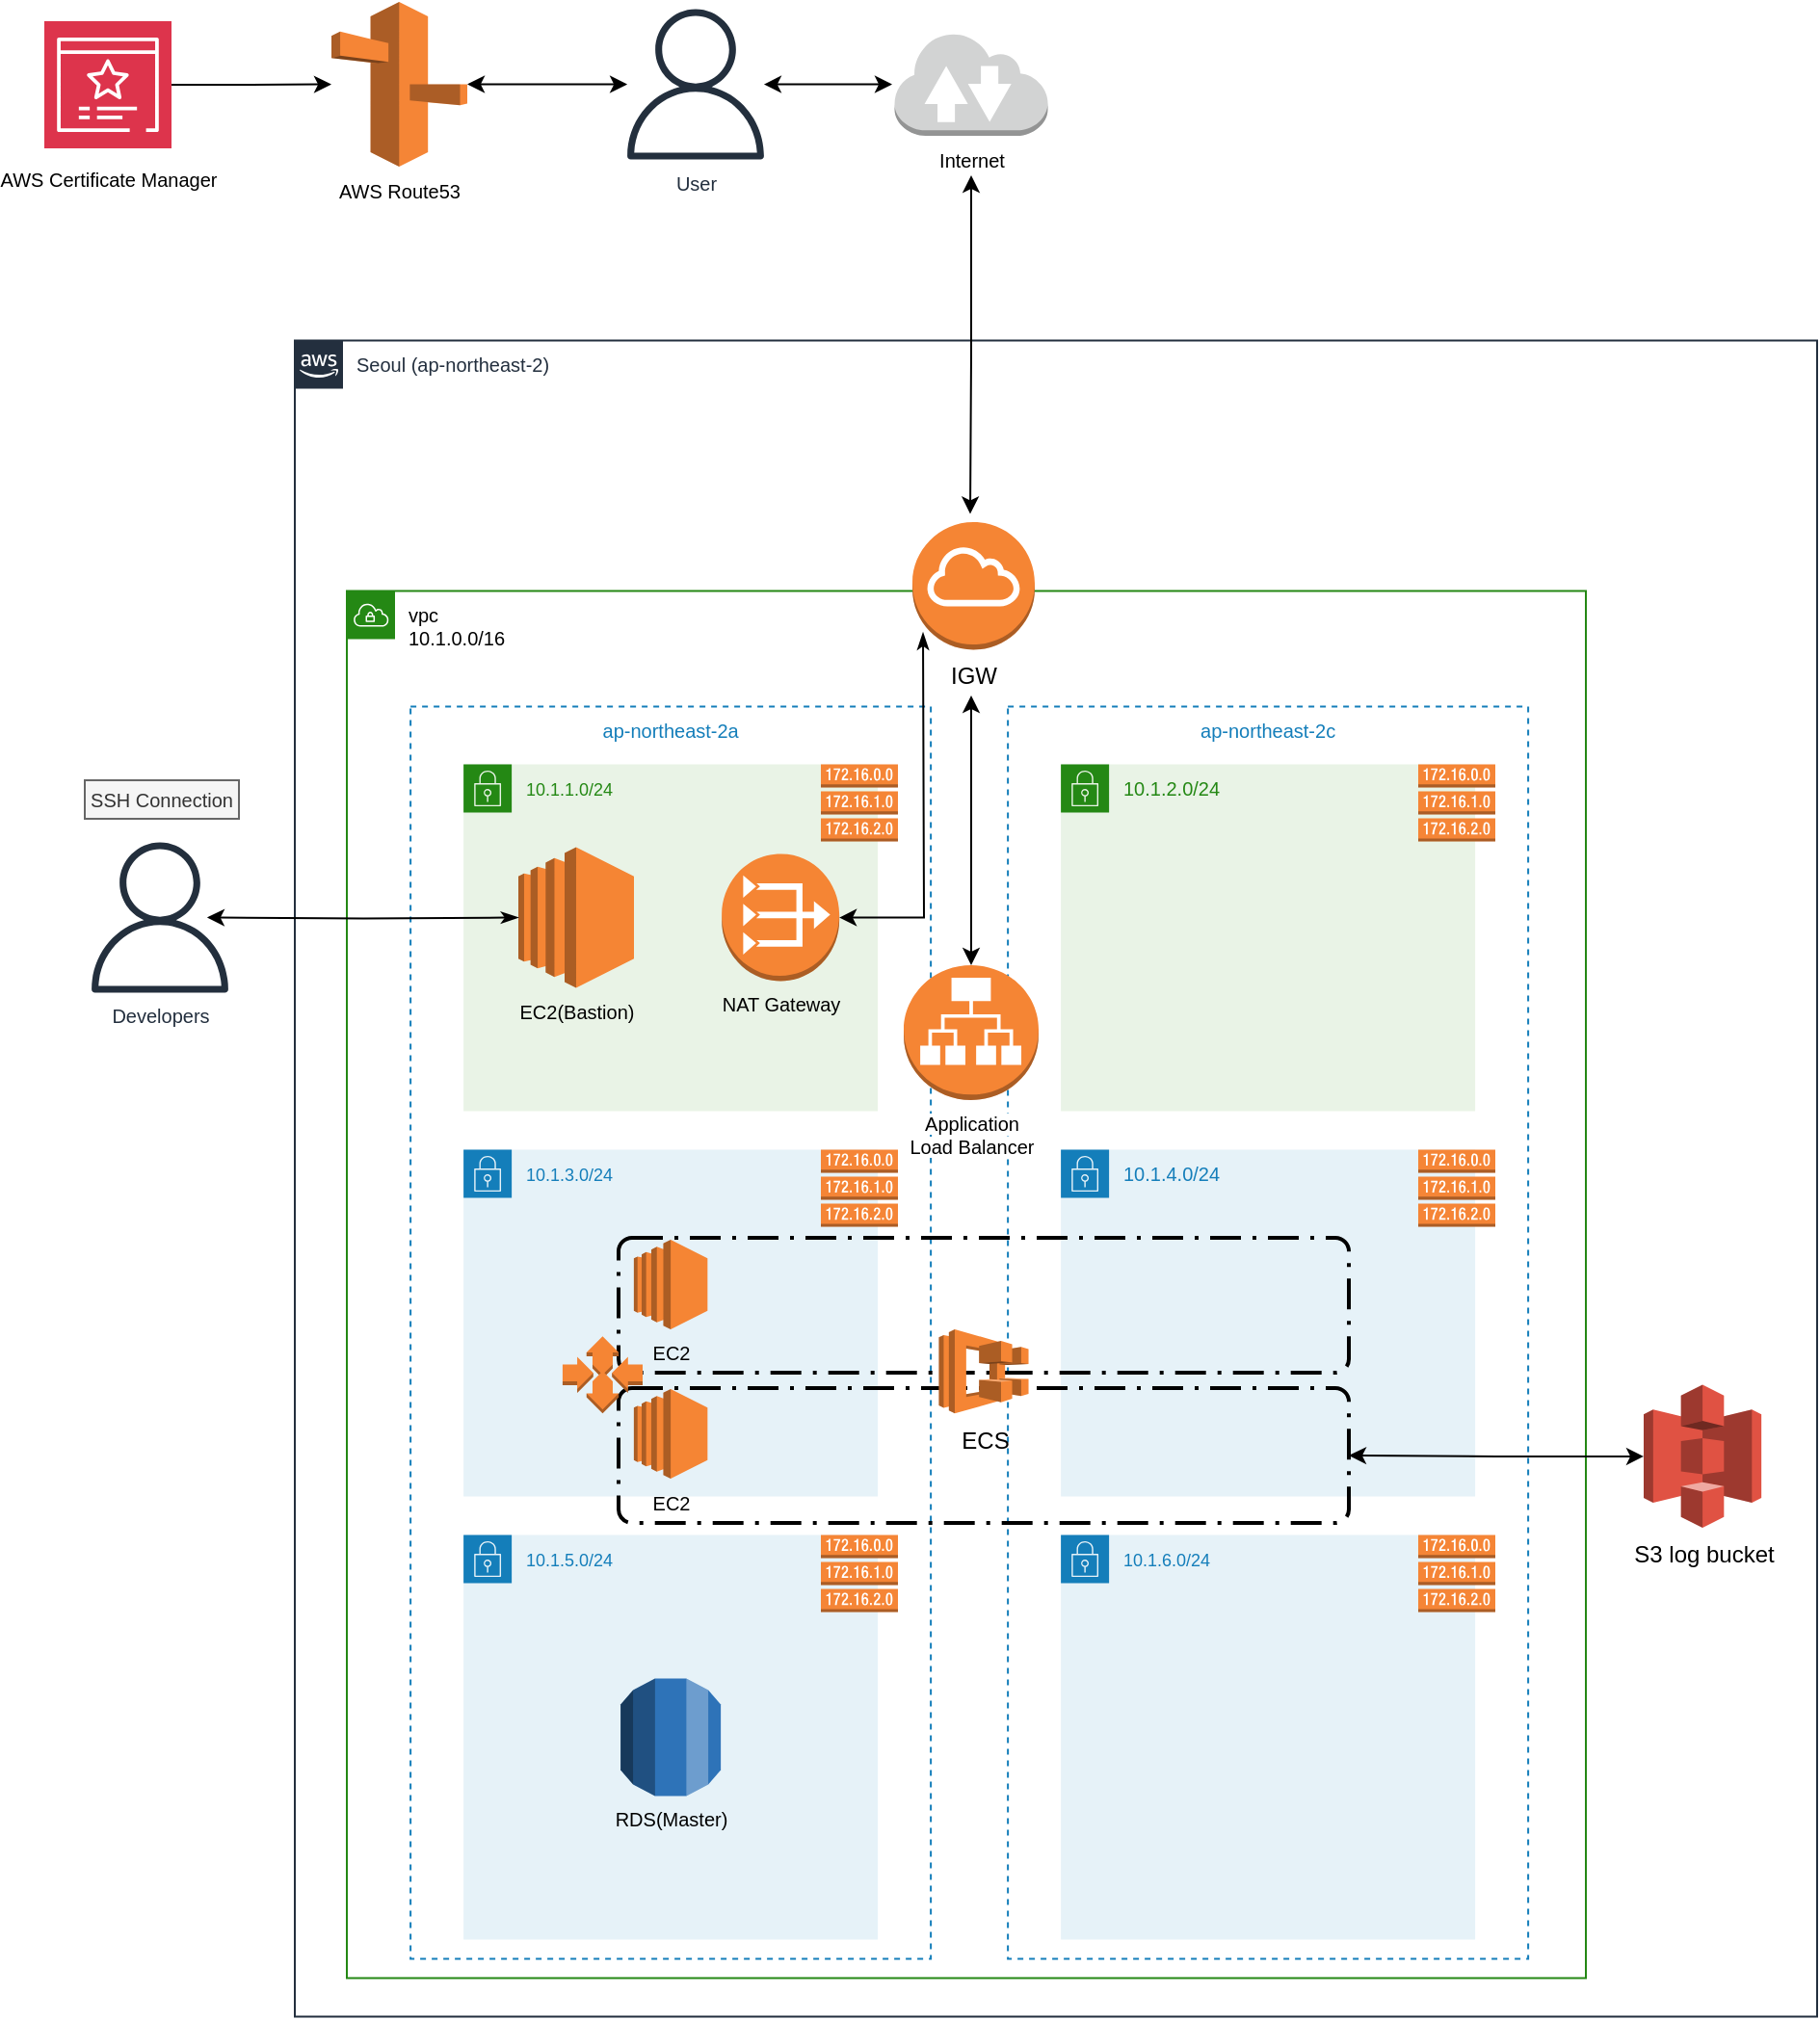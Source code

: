 <mxfile version="21.2.8" type="device">
  <diagram id="Ht1M8jgEwFfnCIfOTk4-" name="Page-1">
    <mxGraphModel dx="1026" dy="743" grid="1" gridSize="10" guides="1" tooltips="1" connect="1" arrows="1" fold="1" page="1" pageScale="1" pageWidth="1169" pageHeight="827" math="0" shadow="0">
      <root>
        <mxCell id="0" />
        <mxCell id="1" parent="0" />
        <mxCell id="bnQrDpKWMWdN3z7bcVAz-6" value="Seoul (ap-northeast-2)" style="points=[[0,0],[0.25,0],[0.5,0],[0.75,0],[1,0],[1,0.25],[1,0.5],[1,0.75],[1,1],[0.75,1],[0.5,1],[0.25,1],[0,1],[0,0.75],[0,0.5],[0,0.25]];outlineConnect=0;gradientColor=none;html=1;whiteSpace=wrap;fontSize=10;fontStyle=0;container=1;pointerEvents=0;collapsible=0;recursiveResize=0;shape=mxgraph.aws4.group;grIcon=mxgraph.aws4.group_aws_cloud_alt;strokeColor=#232F3E;fillColor=none;verticalAlign=top;align=left;spacingLeft=30;fontColor=#232F3E;dashed=0;" parent="1" vertex="1">
          <mxGeometry x="200" y="195.75" width="790" height="870" as="geometry" />
        </mxCell>
        <mxCell id="bnQrDpKWMWdN3z7bcVAz-1" value="User" style="sketch=0;outlineConnect=0;fontColor=#232F3E;gradientColor=none;fillColor=#232F3D;strokeColor=none;dashed=0;verticalLabelPosition=bottom;verticalAlign=top;align=center;html=1;fontSize=10;fontStyle=0;aspect=fixed;pointerEvents=1;shape=mxgraph.aws4.user;" parent="bnQrDpKWMWdN3z7bcVAz-6" vertex="1">
          <mxGeometry x="169" y="-172" width="78" height="78" as="geometry" />
        </mxCell>
        <mxCell id="bnQrDpKWMWdN3z7bcVAz-53" style="edgeStyle=orthogonalEdgeStyle;rounded=0;orthogonalLoop=1;jettySize=auto;html=1;fontSize=10;startArrow=classic;startFill=1;" parent="bnQrDpKWMWdN3z7bcVAz-6" source="bnQrDpKWMWdN3z7bcVAz-4" target="bnQrDpKWMWdN3z7bcVAz-1" edge="1">
          <mxGeometry relative="1" as="geometry" />
        </mxCell>
        <mxCell id="bnQrDpKWMWdN3z7bcVAz-4" value="AWS Route53" style="outlineConnect=0;dashed=0;verticalLabelPosition=bottom;verticalAlign=top;align=center;html=1;shape=mxgraph.aws3.route_53;fillColor=#F58536;gradientColor=none;fontSize=10;" parent="bnQrDpKWMWdN3z7bcVAz-6" vertex="1">
          <mxGeometry x="19" y="-175.75" width="70.5" height="85.5" as="geometry" />
        </mxCell>
        <mxCell id="bnQrDpKWMWdN3z7bcVAz-9" value="&lt;font style=&quot;font-size: 10px;&quot;&gt;&lt;span style=&quot;color: rgb(0, 0, 0); background-color: rgb(255, 255, 255);&quot;&gt;vpc&lt;/span&gt;&lt;br style=&quot;color: rgb(0, 0, 0); background-color: rgb(255, 255, 255);&quot;&gt;&lt;span style=&quot;color: rgb(0, 0, 0); background-color: rgb(255, 255, 255);&quot;&gt;10.1.0.0/16&lt;/span&gt;&lt;/font&gt;" style="points=[[0,0],[0.25,0],[0.5,0],[0.75,0],[1,0],[1,0.25],[1,0.5],[1,0.75],[1,1],[0.75,1],[0.5,1],[0.25,1],[0,1],[0,0.75],[0,0.5],[0,0.25]];outlineConnect=0;gradientColor=none;html=1;whiteSpace=wrap;fontSize=10;fontStyle=0;container=1;pointerEvents=0;collapsible=0;recursiveResize=0;shape=mxgraph.aws4.group;grIcon=mxgraph.aws4.group_vpc;strokeColor=#248814;fillColor=none;verticalAlign=top;align=left;spacingLeft=30;fontColor=#AAB7B8;dashed=0;" parent="bnQrDpKWMWdN3z7bcVAz-6" vertex="1">
          <mxGeometry x="27" y="130" width="643" height="720" as="geometry" />
        </mxCell>
        <mxCell id="bnQrDpKWMWdN3z7bcVAz-95" value="ap-northeast-2a" style="fillColor=none;strokeColor=#147EBA;dashed=1;verticalAlign=top;fontStyle=0;fontColor=#147EBA;labelBackgroundColor=default;fontSize=10;" parent="bnQrDpKWMWdN3z7bcVAz-9" vertex="1">
          <mxGeometry x="33.06" y="60" width="270" height="650" as="geometry" />
        </mxCell>
        <mxCell id="bnQrDpKWMWdN3z7bcVAz-96" value="ap-northeast-2c" style="fillColor=none;strokeColor=#147EBA;dashed=1;verticalAlign=top;fontStyle=0;fontColor=#147EBA;labelBackgroundColor=default;fontSize=10;" parent="bnQrDpKWMWdN3z7bcVAz-9" vertex="1">
          <mxGeometry x="343.06" y="60" width="270" height="650" as="geometry" />
        </mxCell>
        <mxCell id="bnQrDpKWMWdN3z7bcVAz-22" value="&lt;font style=&quot;font-size: 10px;&quot;&gt;10.1.4.0/24&lt;/font&gt;" style="points=[[0,0],[0.25,0],[0.5,0],[0.75,0],[1,0],[1,0.25],[1,0.5],[1,0.75],[1,1],[0.75,1],[0.5,1],[0.25,1],[0,1],[0,0.75],[0,0.5],[0,0.25]];outlineConnect=0;gradientColor=none;html=1;whiteSpace=wrap;fontSize=10;fontStyle=0;container=1;pointerEvents=0;collapsible=0;recursiveResize=0;shape=mxgraph.aws4.group;grIcon=mxgraph.aws4.group_security_group;grStroke=0;strokeColor=#147EBA;fillColor=#E6F2F8;verticalAlign=top;align=left;spacingLeft=30;fontColor=#147EBA;dashed=0;" parent="bnQrDpKWMWdN3z7bcVAz-9" vertex="1">
          <mxGeometry x="370.56" y="290" width="215" height="180" as="geometry" />
        </mxCell>
        <mxCell id="bnQrDpKWMWdN3z7bcVAz-42" value="" style="outlineConnect=0;dashed=0;verticalLabelPosition=bottom;verticalAlign=top;align=center;html=1;shape=mxgraph.aws3.route_table;fillColor=#F58536;gradientColor=none;fontSize=10;" parent="bnQrDpKWMWdN3z7bcVAz-22" vertex="1">
          <mxGeometry x="185.44" width="40" height="40" as="geometry" />
        </mxCell>
        <mxCell id="bnQrDpKWMWdN3z7bcVAz-21" value="&lt;font style=&quot;font-size: 9px;&quot;&gt;10.1.3.0/24&lt;/font&gt;" style="points=[[0,0],[0.25,0],[0.5,0],[0.75,0],[1,0],[1,0.25],[1,0.5],[1,0.75],[1,1],[0.75,1],[0.5,1],[0.25,1],[0,1],[0,0.75],[0,0.5],[0,0.25]];outlineConnect=0;gradientColor=none;html=1;whiteSpace=wrap;fontSize=10;fontStyle=0;container=1;pointerEvents=0;collapsible=0;recursiveResize=0;shape=mxgraph.aws4.group;grIcon=mxgraph.aws4.group_security_group;grStroke=0;strokeColor=#147EBA;fillColor=#E6F2F8;verticalAlign=top;align=left;spacingLeft=30;fontColor=#147EBA;dashed=0;" parent="bnQrDpKWMWdN3z7bcVAz-9" vertex="1">
          <mxGeometry x="60.56" y="290" width="215" height="180" as="geometry" />
        </mxCell>
        <mxCell id="bnQrDpKWMWdN3z7bcVAz-43" value="" style="outlineConnect=0;dashed=0;verticalLabelPosition=bottom;verticalAlign=top;align=center;html=1;shape=mxgraph.aws3.route_table;fillColor=#F58536;gradientColor=none;fontSize=10;" parent="bnQrDpKWMWdN3z7bcVAz-21" vertex="1">
          <mxGeometry x="185.44" width="40" height="40" as="geometry" />
        </mxCell>
        <mxCell id="zLuS_Ln5jbIT7BR7eeTf-7" value="EC2" style="outlineConnect=0;dashed=0;verticalLabelPosition=bottom;verticalAlign=top;align=center;html=1;shape=mxgraph.aws3.ec2;fillColor=#F58534;gradientColor=none;fontSize=10;" parent="bnQrDpKWMWdN3z7bcVAz-21" vertex="1">
          <mxGeometry x="88.39" y="124.25" width="38.22" height="46.5" as="geometry" />
        </mxCell>
        <mxCell id="bnQrDpKWMWdN3z7bcVAz-19" value="&lt;font style=&quot;font-size: 9px; background-color: rgb(233, 243, 230);&quot;&gt;10.1.1.0/24&lt;/font&gt;" style="points=[[0,0],[0.25,0],[0.5,0],[0.75,0],[1,0],[1,0.25],[1,0.5],[1,0.75],[1,1],[0.75,1],[0.5,1],[0.25,1],[0,1],[0,0.75],[0,0.5],[0,0.25]];outlineConnect=0;gradientColor=none;html=1;whiteSpace=wrap;fontSize=10;fontStyle=0;container=1;pointerEvents=0;collapsible=0;recursiveResize=0;shape=mxgraph.aws4.group;grIcon=mxgraph.aws4.group_security_group;grStroke=0;strokeColor=#248814;fillColor=#E9F3E6;verticalAlign=top;align=left;spacingLeft=30;fontColor=#248814;dashed=0;labelBackgroundColor=#E9F3E6;" parent="bnQrDpKWMWdN3z7bcVAz-9" vertex="1">
          <mxGeometry x="60.56" y="90" width="215" height="180" as="geometry" />
        </mxCell>
        <mxCell id="bnQrDpKWMWdN3z7bcVAz-29" value="NAT Gateway" style="outlineConnect=0;dashed=0;verticalLabelPosition=bottom;verticalAlign=top;align=center;html=1;shape=mxgraph.aws3.vpc_nat_gateway;fillColor=#F58534;gradientColor=none;fontSize=10;" parent="bnQrDpKWMWdN3z7bcVAz-19" vertex="1">
          <mxGeometry x="134" y="46.5" width="61" height="66" as="geometry" />
        </mxCell>
        <mxCell id="bnQrDpKWMWdN3z7bcVAz-40" value="" style="outlineConnect=0;dashed=0;verticalLabelPosition=bottom;verticalAlign=top;align=center;html=1;shape=mxgraph.aws3.route_table;fillColor=#F58536;gradientColor=none;fontSize=10;" parent="bnQrDpKWMWdN3z7bcVAz-19" vertex="1">
          <mxGeometry x="185.44" width="40" height="40" as="geometry" />
        </mxCell>
        <mxCell id="bnQrDpKWMWdN3z7bcVAz-20" value="&lt;span style=&quot;font-size: 10px;&quot;&gt;10.1.2.0/24&lt;/span&gt;" style="points=[[0,0],[0.25,0],[0.5,0],[0.75,0],[1,0],[1,0.25],[1,0.5],[1,0.75],[1,1],[0.75,1],[0.5,1],[0.25,1],[0,1],[0,0.75],[0,0.5],[0,0.25]];outlineConnect=0;gradientColor=none;html=1;whiteSpace=wrap;fontSize=10;fontStyle=0;container=1;pointerEvents=0;collapsible=0;recursiveResize=0;shape=mxgraph.aws4.group;grIcon=mxgraph.aws4.group_security_group;grStroke=0;strokeColor=#248814;fillColor=#E9F3E6;verticalAlign=top;align=left;spacingLeft=30;fontColor=#248814;dashed=0;" parent="bnQrDpKWMWdN3z7bcVAz-9" vertex="1">
          <mxGeometry x="370.56" y="90" width="215" height="180" as="geometry" />
        </mxCell>
        <mxCell id="bnQrDpKWMWdN3z7bcVAz-41" value="" style="outlineConnect=0;dashed=0;verticalLabelPosition=bottom;verticalAlign=top;align=center;html=1;shape=mxgraph.aws3.route_table;fillColor=#F58536;gradientColor=none;fontSize=10;" parent="bnQrDpKWMWdN3z7bcVAz-20" vertex="1">
          <mxGeometry x="185.44" width="40" height="40" as="geometry" />
        </mxCell>
        <mxCell id="bnQrDpKWMWdN3z7bcVAz-23" value="&lt;span style=&quot;font-size: 9px;&quot;&gt;10.1.5.0/24&lt;/span&gt;" style="points=[[0,0],[0.25,0],[0.5,0],[0.75,0],[1,0],[1,0.25],[1,0.5],[1,0.75],[1,1],[0.75,1],[0.5,1],[0.25,1],[0,1],[0,0.75],[0,0.5],[0,0.25]];outlineConnect=0;gradientColor=none;html=1;whiteSpace=wrap;fontSize=10;fontStyle=0;container=1;pointerEvents=0;collapsible=0;recursiveResize=0;shape=mxgraph.aws4.group;grIcon=mxgraph.aws4.group_security_group;grStroke=0;strokeColor=#147EBA;fillColor=#E6F2F8;verticalAlign=top;align=left;spacingLeft=30;fontColor=#147EBA;dashed=0;" parent="bnQrDpKWMWdN3z7bcVAz-9" vertex="1">
          <mxGeometry x="60.56" y="490" width="215" height="210" as="geometry" />
        </mxCell>
        <mxCell id="bnQrDpKWMWdN3z7bcVAz-33" value="&lt;span style=&quot;text-align: left; font-size: 10px;&quot;&gt;RDS(Master)&lt;/span&gt;" style="outlineConnect=0;dashed=0;verticalLabelPosition=bottom;verticalAlign=top;align=center;html=1;shape=mxgraph.aws3.rds;fillColor=#2E73B8;gradientColor=none;fontSize=10;" parent="bnQrDpKWMWdN3z7bcVAz-23" vertex="1">
          <mxGeometry x="81.5" y="74.5" width="52" height="61" as="geometry" />
        </mxCell>
        <mxCell id="bnQrDpKWMWdN3z7bcVAz-44" value="" style="outlineConnect=0;dashed=0;verticalLabelPosition=bottom;verticalAlign=top;align=center;html=1;shape=mxgraph.aws3.route_table;fillColor=#F58536;gradientColor=none;fontSize=10;" parent="bnQrDpKWMWdN3z7bcVAz-23" vertex="1">
          <mxGeometry x="185.44" width="40" height="40" as="geometry" />
        </mxCell>
        <mxCell id="bnQrDpKWMWdN3z7bcVAz-24" value="&lt;span style=&quot;font-size: 9px;&quot;&gt;10.1.6.0/24&lt;/span&gt;" style="points=[[0,0],[0.25,0],[0.5,0],[0.75,0],[1,0],[1,0.25],[1,0.5],[1,0.75],[1,1],[0.75,1],[0.5,1],[0.25,1],[0,1],[0,0.75],[0,0.5],[0,0.25]];outlineConnect=0;gradientColor=none;html=1;whiteSpace=wrap;fontSize=10;fontStyle=0;container=1;pointerEvents=0;collapsible=0;recursiveResize=0;shape=mxgraph.aws4.group;grIcon=mxgraph.aws4.group_security_group;grStroke=0;strokeColor=#147EBA;fillColor=#E6F2F8;verticalAlign=top;align=left;spacingLeft=30;fontColor=#147EBA;dashed=0;" parent="bnQrDpKWMWdN3z7bcVAz-9" vertex="1">
          <mxGeometry x="370.56" y="490" width="215" height="210" as="geometry" />
        </mxCell>
        <mxCell id="bnQrDpKWMWdN3z7bcVAz-45" value="" style="outlineConnect=0;dashed=0;verticalLabelPosition=bottom;verticalAlign=top;align=center;html=1;shape=mxgraph.aws3.route_table;fillColor=#F58536;gradientColor=none;fontSize=10;" parent="bnQrDpKWMWdN3z7bcVAz-24" vertex="1">
          <mxGeometry x="185.44" width="40" height="40" as="geometry" />
        </mxCell>
        <mxCell id="bnQrDpKWMWdN3z7bcVAz-77" style="edgeStyle=orthogonalEdgeStyle;rounded=0;orthogonalLoop=1;jettySize=auto;html=1;entryX=0.145;entryY=0.855;entryDx=0;entryDy=0;entryPerimeter=0;fontSize=10;startArrow=classic;startFill=1;endArrow=classicThin;endFill=1;" parent="bnQrDpKWMWdN3z7bcVAz-9" source="bnQrDpKWMWdN3z7bcVAz-29" edge="1">
          <mxGeometry relative="1" as="geometry">
            <mxPoint x="299.005" y="21.56" as="targetPoint" />
          </mxGeometry>
        </mxCell>
        <mxCell id="bnQrDpKWMWdN3z7bcVAz-18" value="&lt;span style=&quot;font-size: 10px; background-color: rgb(255, 255, 255);&quot;&gt;Application&lt;/span&gt;&lt;br style=&quot;font-size: 10px;&quot;&gt;&lt;span style=&quot;font-size: 10px; background-color: rgb(255, 255, 255);&quot;&gt;Load Balancer&lt;/span&gt;" style="outlineConnect=0;dashed=0;verticalLabelPosition=bottom;verticalAlign=top;align=center;html=1;shape=mxgraph.aws3.application_load_balancer;fillColor=#F58534;gradientColor=none;fontSize=10;" parent="bnQrDpKWMWdN3z7bcVAz-9" vertex="1">
          <mxGeometry x="289" y="194.25" width="70" height="70" as="geometry" />
        </mxCell>
        <mxCell id="jtqlEDja8qe--914Vjqs-1" value="EC2(Bastion)" style="outlineConnect=0;dashed=0;verticalLabelPosition=bottom;verticalAlign=top;align=center;html=1;shape=mxgraph.aws3.ec2;fillColor=#F58534;gradientColor=none;fontSize=10;" parent="bnQrDpKWMWdN3z7bcVAz-9" vertex="1">
          <mxGeometry x="89" y="133" width="60" height="73" as="geometry" />
        </mxCell>
        <mxCell id="zLuS_Ln5jbIT7BR7eeTf-3" value="IGW" style="outlineConnect=0;dashed=0;verticalLabelPosition=bottom;verticalAlign=top;align=center;html=1;shape=mxgraph.aws3.internet_gateway;fillColor=#F58534;gradientColor=none;" parent="bnQrDpKWMWdN3z7bcVAz-9" vertex="1">
          <mxGeometry x="293.5" y="-35.75" width="63.49" height="66.25" as="geometry" />
        </mxCell>
        <mxCell id="zLuS_Ln5jbIT7BR7eeTf-6" style="edgeStyle=orthogonalEdgeStyle;rounded=0;orthogonalLoop=1;jettySize=auto;html=1;exitX=0.5;exitY=0;exitDx=0;exitDy=0;exitPerimeter=0;startArrow=classic;startFill=1;" parent="bnQrDpKWMWdN3z7bcVAz-9" source="bnQrDpKWMWdN3z7bcVAz-18" edge="1">
          <mxGeometry relative="1" as="geometry">
            <mxPoint x="324" y="54.25" as="targetPoint" />
          </mxGeometry>
        </mxCell>
        <mxCell id="bnQrDpKWMWdN3z7bcVAz-26" value="EC2" style="outlineConnect=0;dashed=0;verticalLabelPosition=bottom;verticalAlign=top;align=center;html=1;shape=mxgraph.aws3.ec2;fillColor=#F58534;gradientColor=none;fontSize=10;" parent="bnQrDpKWMWdN3z7bcVAz-9" vertex="1">
          <mxGeometry x="148.95" y="336.75" width="38.22" height="46.5" as="geometry" />
        </mxCell>
        <mxCell id="zLuS_Ln5jbIT7BR7eeTf-4" value="" style="rounded=1;arcSize=10;dashed=1;fillColor=none;gradientColor=none;dashPattern=8 3 1 3;strokeWidth=2;labelBackgroundColor=default;fontSize=10;" parent="bnQrDpKWMWdN3z7bcVAz-9" vertex="1">
          <mxGeometry x="141" y="335.75" width="379" height="70" as="geometry" />
        </mxCell>
        <mxCell id="gZbzKZTDyF_O4oCnrRNh-2" value="" style="rounded=1;arcSize=10;dashed=1;fillColor=none;gradientColor=none;dashPattern=8 3 1 3;strokeWidth=2;labelBackgroundColor=default;fontSize=10;" parent="bnQrDpKWMWdN3z7bcVAz-9" vertex="1">
          <mxGeometry x="141" y="413.75" width="379" height="70" as="geometry" />
        </mxCell>
        <mxCell id="zLuS_Ln5jbIT7BR7eeTf-5" value="" style="outlineConnect=0;dashed=0;verticalLabelPosition=bottom;verticalAlign=top;align=center;html=1;shape=mxgraph.aws3.auto_scaling;fillColor=#F58534;gradientColor=none;fontSize=10;aspect=fixed;" parent="bnQrDpKWMWdN3z7bcVAz-9" vertex="1">
          <mxGeometry x="111.96" y="386.88" width="41.54" height="40" as="geometry" />
        </mxCell>
        <mxCell id="gZbzKZTDyF_O4oCnrRNh-3" value="ECS" style="outlineConnect=0;dashed=0;verticalLabelPosition=bottom;verticalAlign=top;align=center;html=1;shape=mxgraph.aws3.ecs;fillColor=#F58534;gradientColor=none;" parent="bnQrDpKWMWdN3z7bcVAz-9" vertex="1">
          <mxGeometry x="307.23" y="383.25" width="46.54" height="43.63" as="geometry" />
        </mxCell>
        <mxCell id="uhQUDt1y_I4yBezG2p0t-5" style="edgeStyle=orthogonalEdgeStyle;rounded=0;orthogonalLoop=1;jettySize=auto;html=1;entryX=0.5;entryY=0;entryDx=0;entryDy=0;entryPerimeter=0;fontSize=16;startArrow=classic;startFill=1;" parent="bnQrDpKWMWdN3z7bcVAz-6" edge="1">
          <mxGeometry relative="1" as="geometry">
            <mxPoint x="351" y="-85.75" as="sourcePoint" />
            <Array as="points">
              <mxPoint x="351" y="7" />
            </Array>
            <mxPoint x="350.5" y="90" as="targetPoint" />
          </mxGeometry>
        </mxCell>
        <mxCell id="bnQrDpKWMWdN3z7bcVAz-2" value="Internet" style="outlineConnect=0;dashed=0;verticalLabelPosition=bottom;verticalAlign=top;align=center;html=1;shape=mxgraph.aws3.internet_2;fillColor=#D2D3D3;gradientColor=none;fontSize=10;" parent="bnQrDpKWMWdN3z7bcVAz-6" vertex="1">
          <mxGeometry x="311.25" y="-160.25" width="79.5" height="54" as="geometry" />
        </mxCell>
        <mxCell id="gZbzKZTDyF_O4oCnrRNh-5" style="edgeStyle=orthogonalEdgeStyle;rounded=0;orthogonalLoop=1;jettySize=auto;html=1;entryX=1;entryY=0.5;entryDx=0;entryDy=0;startArrow=classic;startFill=1;" parent="bnQrDpKWMWdN3z7bcVAz-6" source="gZbzKZTDyF_O4oCnrRNh-4" target="gZbzKZTDyF_O4oCnrRNh-2" edge="1">
          <mxGeometry relative="1" as="geometry" />
        </mxCell>
        <mxCell id="gZbzKZTDyF_O4oCnrRNh-4" value="S3 log bucket" style="outlineConnect=0;dashed=0;verticalLabelPosition=bottom;verticalAlign=top;align=center;html=1;shape=mxgraph.aws3.s3;fillColor=#E05243;gradientColor=none;" parent="bnQrDpKWMWdN3z7bcVAz-6" vertex="1">
          <mxGeometry x="700" y="542" width="61.08" height="74.25" as="geometry" />
        </mxCell>
        <mxCell id="bnQrDpKWMWdN3z7bcVAz-76" style="edgeStyle=orthogonalEdgeStyle;rounded=0;orthogonalLoop=1;jettySize=auto;html=1;fontSize=10;startArrow=classic;startFill=1;endArrow=classicThin;endFill=1;entryX=0;entryY=0.5;entryDx=0;entryDy=0;entryPerimeter=0;" parent="1" target="jtqlEDja8qe--914Vjqs-1" edge="1">
          <mxGeometry relative="1" as="geometry">
            <mxPoint x="154.455" y="495.25" as="sourcePoint" />
            <mxPoint x="320" y="495" as="targetPoint" />
          </mxGeometry>
        </mxCell>
        <mxCell id="bnQrDpKWMWdN3z7bcVAz-47" value="Developers" style="sketch=0;outlineConnect=0;fontColor=#232F3E;gradientColor=none;fillColor=#232F3D;strokeColor=none;dashed=0;verticalLabelPosition=bottom;verticalAlign=top;align=center;html=1;fontSize=10;fontStyle=0;aspect=fixed;pointerEvents=1;shape=mxgraph.aws4.user;" parent="1" vertex="1">
          <mxGeometry x="91" y="456.25" width="78" height="78" as="geometry" />
        </mxCell>
        <mxCell id="nCc3RY62cLdMIdctgSBM-8" value="SSH Connection" style="text;html=1;align=center;verticalAlign=middle;whiteSpace=wrap;rounded=0;fillColor=#f5f5f5;fontColor=#333333;strokeColor=#666666;fontSize=10;" parent="1" vertex="1">
          <mxGeometry x="91" y="424" width="80" height="20" as="geometry" />
        </mxCell>
        <mxCell id="uhQUDt1y_I4yBezG2p0t-6" style="edgeStyle=orthogonalEdgeStyle;rounded=0;orthogonalLoop=1;jettySize=auto;html=1;fontSize=16;startArrow=classic;startFill=1;" parent="1" source="bnQrDpKWMWdN3z7bcVAz-1" edge="1">
          <mxGeometry relative="1" as="geometry">
            <mxPoint x="510" y="62.75" as="targetPoint" />
          </mxGeometry>
        </mxCell>
        <mxCell id="zLuS_Ln5jbIT7BR7eeTf-2" style="edgeStyle=orthogonalEdgeStyle;rounded=0;orthogonalLoop=1;jettySize=auto;html=1;" parent="1" source="zLuS_Ln5jbIT7BR7eeTf-1" target="bnQrDpKWMWdN3z7bcVAz-4" edge="1">
          <mxGeometry relative="1" as="geometry" />
        </mxCell>
        <mxCell id="zLuS_Ln5jbIT7BR7eeTf-1" value="&lt;div style=&quot;line-height: 18px;&quot;&gt;&lt;font style=&quot;font-size: 10px;&quot; color=&quot;#000000&quot;&gt;AWS Certificate Manager&lt;/font&gt;&lt;/div&gt;" style="sketch=0;points=[[0,0,0],[0.25,0,0],[0.5,0,0],[0.75,0,0],[1,0,0],[0,1,0],[0.25,1,0],[0.5,1,0],[0.75,1,0],[1,1,0],[0,0.25,0],[0,0.5,0],[0,0.75,0],[1,0.25,0],[1,0.5,0],[1,0.75,0]];outlineConnect=0;fontColor=#232F3E;fillColor=#DD344C;strokeColor=#ffffff;dashed=0;verticalLabelPosition=bottom;verticalAlign=top;align=center;html=1;fontSize=12;fontStyle=0;aspect=fixed;shape=mxgraph.aws4.resourceIcon;resIcon=mxgraph.aws4.certificate_manager_3;" parent="1" vertex="1">
          <mxGeometry x="70" y="30" width="66" height="66" as="geometry" />
        </mxCell>
      </root>
    </mxGraphModel>
  </diagram>
</mxfile>
